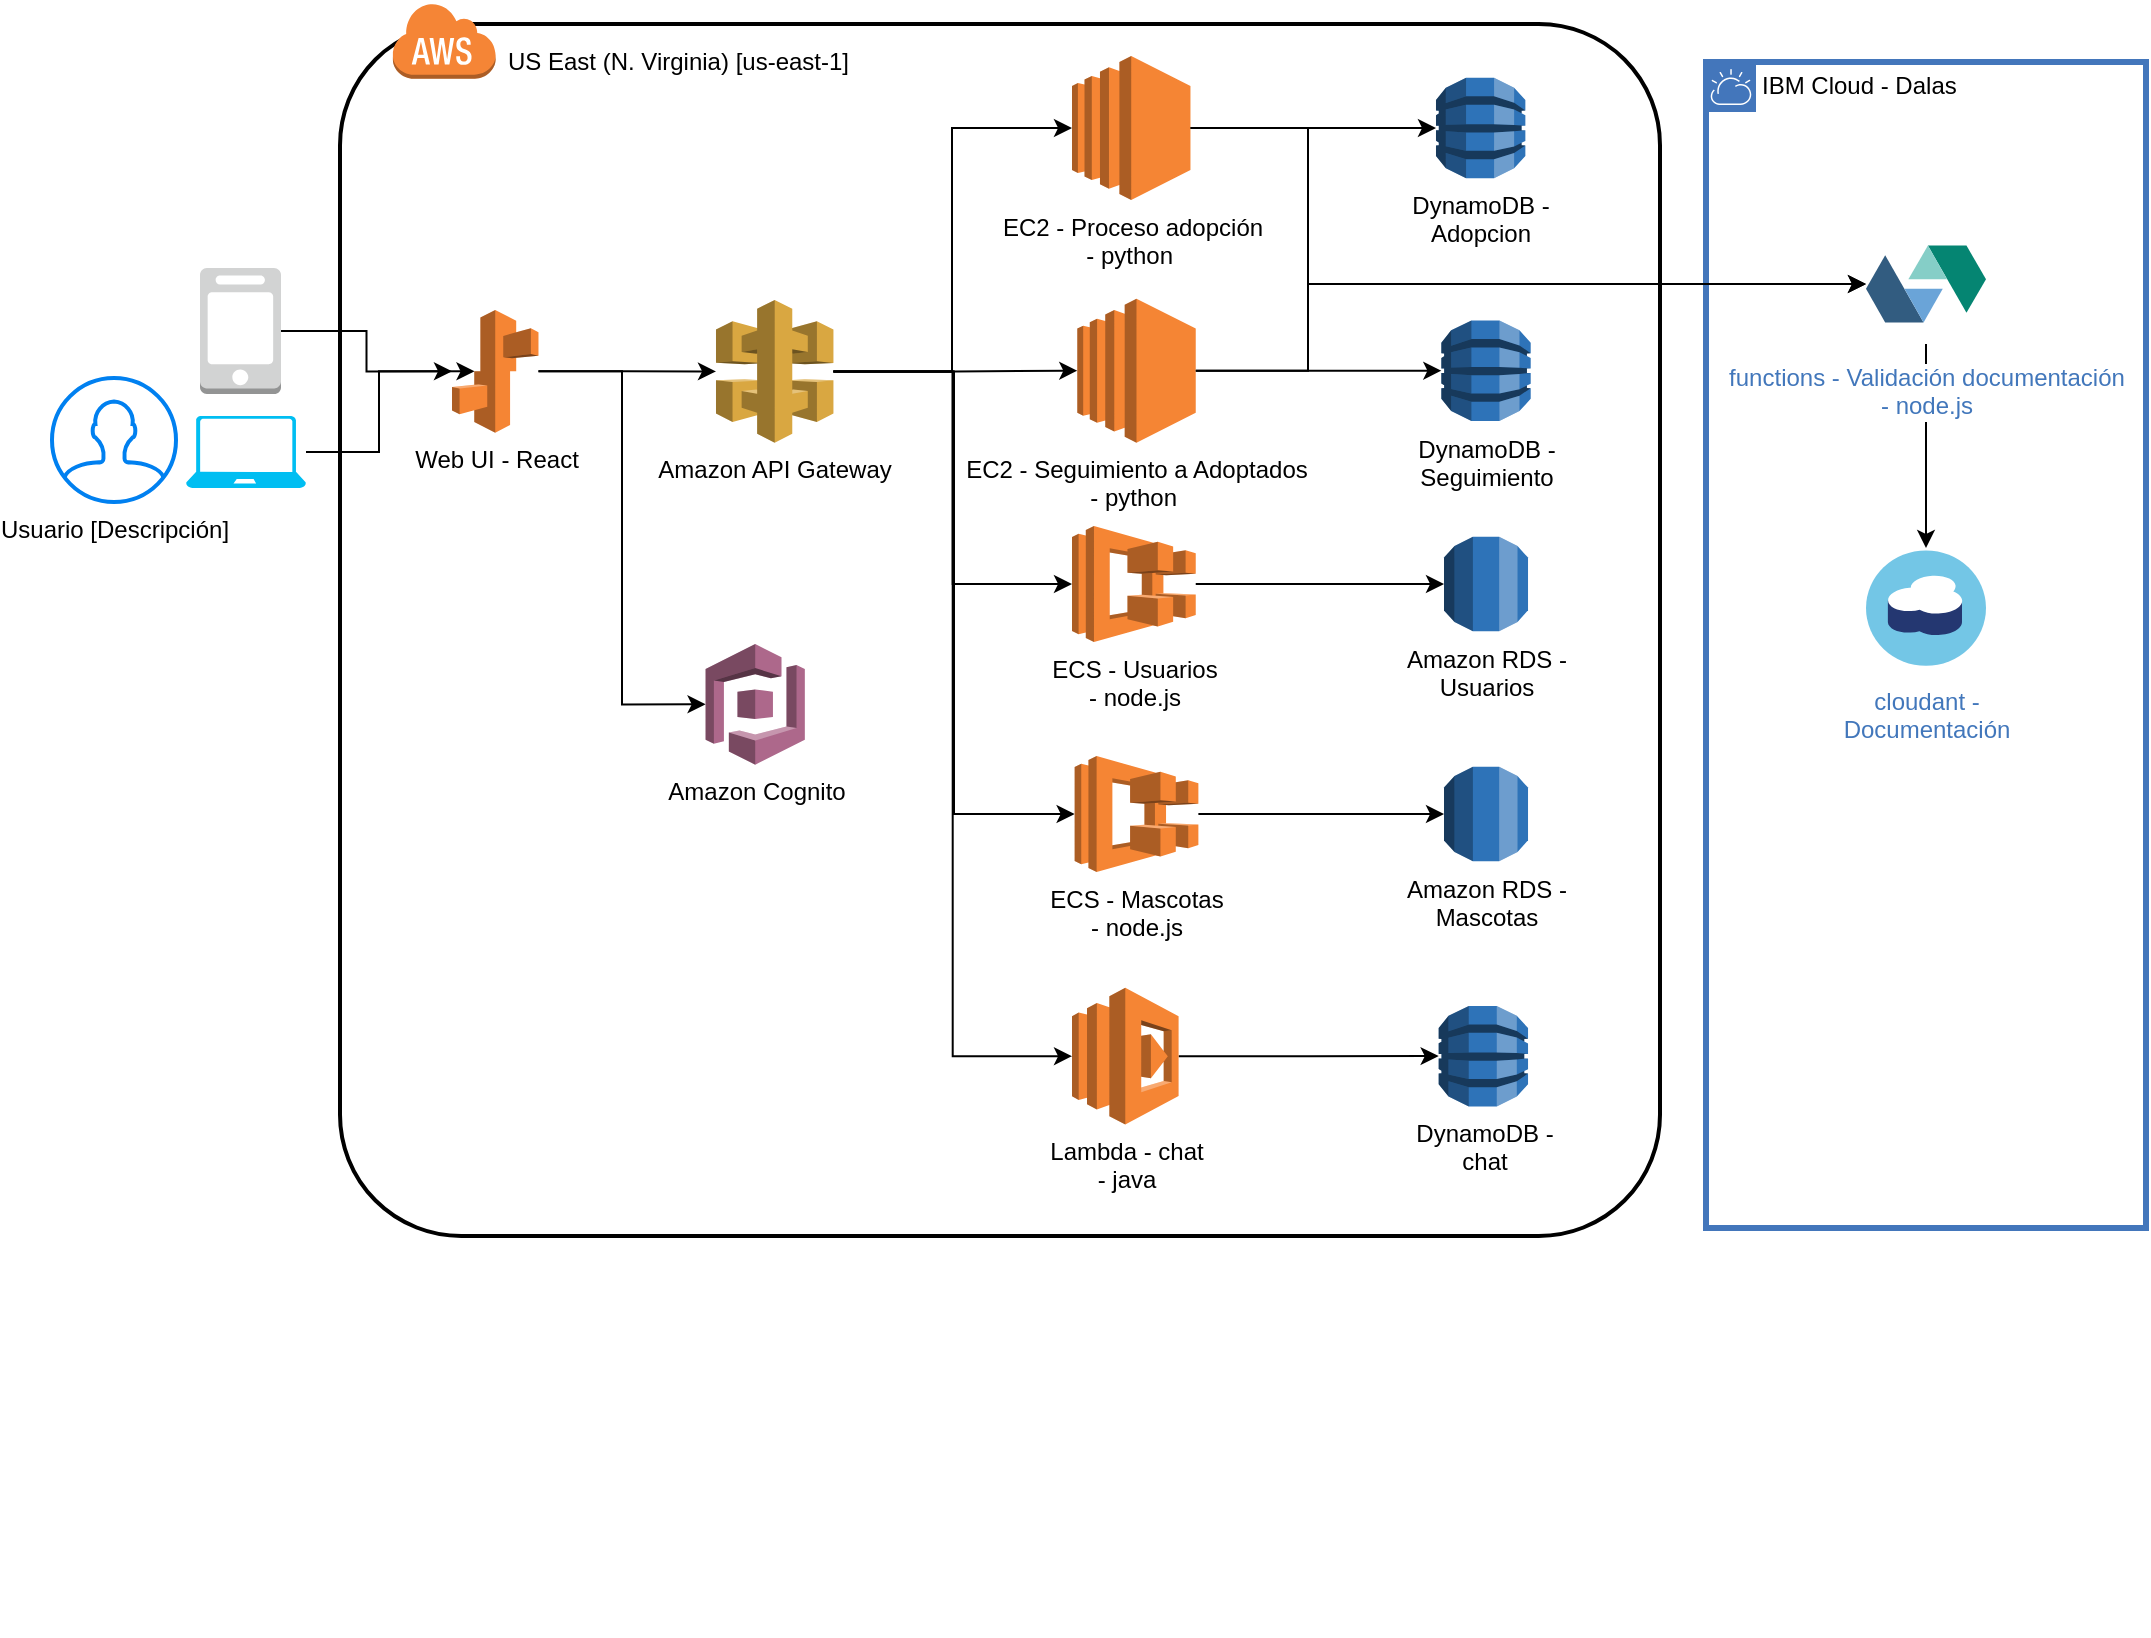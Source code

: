 <mxfile version="14.0.1" type="device"><diagram id="TSc8M2aQanpHi99RWJcm" name="Page-1"><mxGraphModel dx="1038" dy="580" grid="0" gridSize="10" guides="1" tooltips="1" connect="1" arrows="1" fold="1" page="1" pageScale="1" pageWidth="850" pageHeight="1100" math="0" shadow="0"><root><mxCell id="0"/><mxCell id="1" parent="0"/><mxCell id="v8qC128liEodUwgJ5zLA-15" value="" style="group" parent="1" vertex="1" connectable="0"><mxGeometry x="185" y="39" width="660" height="817" as="geometry"/></mxCell><mxCell id="v8qC128liEodUwgJ5zLA-13" value="" style="rounded=1;arcSize=10;dashed=0;fillColor=none;gradientColor=none;strokeWidth=2;" parent="v8qC128liEodUwgJ5zLA-15" vertex="1"><mxGeometry y="11" width="660" height="606" as="geometry"/></mxCell><mxCell id="v8qC128liEodUwgJ5zLA-14" value="" style="dashed=0;html=1;shape=mxgraph.aws3.cloud;fillColor=#F58536;gradientColor=none;dashed=0;" parent="v8qC128liEodUwgJ5zLA-15" vertex="1"><mxGeometry x="26" width="51.82" height="38.35" as="geometry"/></mxCell><mxCell id="v8qC128liEodUwgJ5zLA-16" value="US East (N. Virginia) [us-east-1]" style="text;whiteSpace=wrap;html=1;" parent="v8qC128liEodUwgJ5zLA-15" vertex="1"><mxGeometry x="81.822" y="15.765" width="219.197" height="28.153" as="geometry"/></mxCell><mxCell id="v8qC128liEodUwgJ5zLA-21" value="DynamoDB - &lt;br&gt;chat" style="outlineConnect=0;dashed=0;verticalLabelPosition=bottom;verticalAlign=top;align=center;html=1;shape=mxgraph.aws3.dynamo_db;fillColor=#2E73B8;gradientColor=none;" parent="v8qC128liEodUwgJ5zLA-15" vertex="1"><mxGeometry x="549.337" y="501.948" width="44.684" height="50.274" as="geometry"/></mxCell><mxCell id="v8qC128liEodUwgJ5zLA-22" value="Amazon RDS - &lt;br&gt;Usuarios" style="outlineConnect=0;dashed=0;verticalLabelPosition=bottom;verticalAlign=top;align=center;html=1;shape=mxgraph.aws3.rds;fillColor=#2E73B8;gradientColor=none;" parent="v8qC128liEodUwgJ5zLA-15" vertex="1"><mxGeometry x="552.007" y="267.373" width="42.009" height="47.258" as="geometry"/></mxCell><mxCell id="v8qC128liEodUwgJ5zLA-44" style="edgeStyle=orthogonalEdgeStyle;rounded=0;orthogonalLoop=1;jettySize=auto;html=1;" parent="v8qC128liEodUwgJ5zLA-15" source="v8qC128liEodUwgJ5zLA-18" target="v8qC128liEodUwgJ5zLA-21" edge="1"><mxGeometry relative="1" as="geometry"/></mxCell><mxCell id="v8qC128liEodUwgJ5zLA-18" value="Lambda - chat&lt;br&gt;- java" style="outlineConnect=0;dashed=0;verticalLabelPosition=bottom;verticalAlign=top;align=center;html=1;shape=mxgraph.aws3.lambda;fillColor=#F58534;gradientColor=none;" parent="v8qC128liEodUwgJ5zLA-15" vertex="1"><mxGeometry x="366.002" y="492.9" width="53.291" height="68.373" as="geometry"/></mxCell><mxCell id="v8qC128liEodUwgJ5zLA-45" style="edgeStyle=orthogonalEdgeStyle;rounded=0;orthogonalLoop=1;jettySize=auto;html=1;entryX=0;entryY=0.5;entryDx=0;entryDy=0;entryPerimeter=0;" parent="v8qC128liEodUwgJ5zLA-15" source="v8qC128liEodUwgJ5zLA-20" target="v8qC128liEodUwgJ5zLA-18" edge="1"><mxGeometry relative="1" as="geometry"/></mxCell><mxCell id="v8qC128liEodUwgJ5zLA-46" style="edgeStyle=orthogonalEdgeStyle;rounded=0;orthogonalLoop=1;jettySize=auto;html=1;entryX=0;entryY=0.5;entryDx=0;entryDy=0;entryPerimeter=0;" parent="v8qC128liEodUwgJ5zLA-15" source="v8qC128liEodUwgJ5zLA-20" target="v8qC128liEodUwgJ5zLA-34" edge="1"><mxGeometry relative="1" as="geometry"/></mxCell><mxCell id="v8qC128liEodUwgJ5zLA-47" style="edgeStyle=orthogonalEdgeStyle;rounded=0;orthogonalLoop=1;jettySize=auto;html=1;entryX=0;entryY=0.5;entryDx=0;entryDy=0;entryPerimeter=0;" parent="v8qC128liEodUwgJ5zLA-15" source="v8qC128liEodUwgJ5zLA-20" target="v8qC128liEodUwgJ5zLA-43" edge="1"><mxGeometry relative="1" as="geometry"><Array as="points"><mxPoint x="306" y="185"/><mxPoint x="306" y="63"/></Array></mxGeometry></mxCell><mxCell id="-8XbL1ZFzGYLxcRlFS9n-6" style="edgeStyle=orthogonalEdgeStyle;rounded=0;orthogonalLoop=1;jettySize=auto;html=1;entryX=0;entryY=0.5;entryDx=0;entryDy=0;entryPerimeter=0;" edge="1" parent="v8qC128liEodUwgJ5zLA-15" source="v8qC128liEodUwgJ5zLA-20" target="-8XbL1ZFzGYLxcRlFS9n-1"><mxGeometry relative="1" as="geometry"/></mxCell><mxCell id="-8XbL1ZFzGYLxcRlFS9n-12" style="edgeStyle=orthogonalEdgeStyle;rounded=0;orthogonalLoop=1;jettySize=auto;html=1;entryX=0;entryY=0.5;entryDx=0;entryDy=0;entryPerimeter=0;" edge="1" parent="v8qC128liEodUwgJ5zLA-15" source="v8qC128liEodUwgJ5zLA-20" target="-8XbL1ZFzGYLxcRlFS9n-8"><mxGeometry relative="1" as="geometry"><Array as="points"><mxPoint x="307" y="185"/><mxPoint x="307" y="406"/></Array></mxGeometry></mxCell><mxCell id="v8qC128liEodUwgJ5zLA-20" value="Amazon API Gateway" style="outlineConnect=0;dashed=0;verticalLabelPosition=bottom;verticalAlign=top;align=center;html=1;shape=mxgraph.aws3.api_gateway;fillColor=#D9A741;gradientColor=none;" parent="v8qC128liEodUwgJ5zLA-15" vertex="1"><mxGeometry x="187.997" y="148.971" width="58.721" height="71.389" as="geometry"/></mxCell><mxCell id="v8qC128liEodUwgJ5zLA-19" value="Amazon Cognito" style="outlineConnect=0;dashed=0;verticalLabelPosition=bottom;verticalAlign=top;align=center;html=1;shape=mxgraph.aws3.cognito;fillColor=#AD688B;gradientColor=none;" parent="v8qC128liEodUwgJ5zLA-15" vertex="1"><mxGeometry x="182.786" y="320.997" width="49.631" height="60.329" as="geometry"/></mxCell><mxCell id="v8qC128liEodUwgJ5zLA-48" style="edgeStyle=orthogonalEdgeStyle;rounded=0;orthogonalLoop=1;jettySize=auto;html=1;" parent="v8qC128liEodUwgJ5zLA-15" source="v8qC128liEodUwgJ5zLA-17" target="v8qC128liEodUwgJ5zLA-20" edge="1"><mxGeometry relative="1" as="geometry"/></mxCell><mxCell id="v8qC128liEodUwgJ5zLA-54" style="edgeStyle=orthogonalEdgeStyle;rounded=0;orthogonalLoop=1;jettySize=auto;html=1;entryX=0;entryY=0.5;entryDx=0;entryDy=0;entryPerimeter=0;" parent="v8qC128liEodUwgJ5zLA-15" source="v8qC128liEodUwgJ5zLA-17" target="v8qC128liEodUwgJ5zLA-19" edge="1"><mxGeometry relative="1" as="geometry"/></mxCell><mxCell id="v8qC128liEodUwgJ5zLA-17" value="Web UI - React" style="outlineConnect=0;dashed=0;verticalLabelPosition=bottom;verticalAlign=top;align=center;html=1;shape=mxgraph.aws3.elastic_beanstalk;fillColor=#F58534;gradientColor=none;" parent="v8qC128liEodUwgJ5zLA-15" vertex="1"><mxGeometry x="56.003" y="153.995" width="43.236" height="61.334" as="geometry"/></mxCell><mxCell id="v8qC128liEodUwgJ5zLA-62" style="edgeStyle=orthogonalEdgeStyle;rounded=0;orthogonalLoop=1;jettySize=auto;html=1;entryX=0;entryY=0.5;entryDx=0;entryDy=0;entryPerimeter=0;" parent="v8qC128liEodUwgJ5zLA-15" source="v8qC128liEodUwgJ5zLA-34" target="v8qC128liEodUwgJ5zLA-22" edge="1"><mxGeometry relative="1" as="geometry"/></mxCell><mxCell id="v8qC128liEodUwgJ5zLA-34" value="ECS - Usuarios&lt;br&gt;- node.js" style="outlineConnect=0;dashed=0;verticalLabelPosition=bottom;verticalAlign=top;align=center;html=1;shape=mxgraph.aws3.ecs;fillColor=#F58534;gradientColor=none;" parent="v8qC128liEodUwgJ5zLA-15" vertex="1"><mxGeometry x="366.0" y="262.0" width="61.87" height="58" as="geometry"/></mxCell><mxCell id="v8qC128liEodUwgJ5zLA-64" style="edgeStyle=orthogonalEdgeStyle;rounded=0;orthogonalLoop=1;jettySize=auto;html=1;entryX=0;entryY=0.5;entryDx=0;entryDy=0;entryPerimeter=0;" parent="v8qC128liEodUwgJ5zLA-15" source="v8qC128liEodUwgJ5zLA-43" target="v8qC128liEodUwgJ5zLA-63" edge="1"><mxGeometry relative="1" as="geometry"/></mxCell><mxCell id="v8qC128liEodUwgJ5zLA-43" value="EC2 - Proceso adopción&lt;br&gt;- python&amp;nbsp;" style="outlineConnect=0;dashed=0;verticalLabelPosition=bottom;verticalAlign=top;align=center;html=1;shape=mxgraph.aws3.ec2;fillColor=#F58534;gradientColor=none;dashPattern=1 1;" parent="v8qC128liEodUwgJ5zLA-15" vertex="1"><mxGeometry x="366" y="27" width="59.23" height="72" as="geometry"/></mxCell><mxCell id="v8qC128liEodUwgJ5zLA-63" value="DynamoDB - &lt;br&gt;Adopcion" style="outlineConnect=0;dashed=0;verticalLabelPosition=bottom;verticalAlign=top;align=center;html=1;shape=mxgraph.aws3.dynamo_db;fillColor=#2E73B8;gradientColor=none;" parent="v8qC128liEodUwgJ5zLA-15" vertex="1"><mxGeometry x="547.997" y="37.868" width="44.684" height="50.274" as="geometry"/></mxCell><mxCell id="-8XbL1ZFzGYLxcRlFS9n-5" style="edgeStyle=orthogonalEdgeStyle;rounded=0;orthogonalLoop=1;jettySize=auto;html=1;entryX=0;entryY=0.5;entryDx=0;entryDy=0;entryPerimeter=0;" edge="1" parent="v8qC128liEodUwgJ5zLA-15" source="-8XbL1ZFzGYLxcRlFS9n-1" target="-8XbL1ZFzGYLxcRlFS9n-2"><mxGeometry relative="1" as="geometry"/></mxCell><mxCell id="-8XbL1ZFzGYLxcRlFS9n-1" value="EC2 - Seguimiento a Adoptados&lt;br&gt;- python&amp;nbsp;" style="outlineConnect=0;dashed=0;verticalLabelPosition=bottom;verticalAlign=top;align=center;html=1;shape=mxgraph.aws3.ec2;fillColor=#F58534;gradientColor=none;dashPattern=1 1;" vertex="1" parent="v8qC128liEodUwgJ5zLA-15"><mxGeometry x="368.64" y="148.36" width="59.23" height="72" as="geometry"/></mxCell><mxCell id="-8XbL1ZFzGYLxcRlFS9n-2" value="DynamoDB - &lt;br&gt;Seguimiento" style="outlineConnect=0;dashed=0;verticalLabelPosition=bottom;verticalAlign=top;align=center;html=1;shape=mxgraph.aws3.dynamo_db;fillColor=#2E73B8;gradientColor=none;" vertex="1" parent="v8qC128liEodUwgJ5zLA-15"><mxGeometry x="550.667" y="159.228" width="44.684" height="50.274" as="geometry"/></mxCell><mxCell id="-8XbL1ZFzGYLxcRlFS9n-11" style="edgeStyle=orthogonalEdgeStyle;rounded=0;orthogonalLoop=1;jettySize=auto;html=1;entryX=0;entryY=0.5;entryDx=0;entryDy=0;entryPerimeter=0;" edge="1" parent="v8qC128liEodUwgJ5zLA-15" source="-8XbL1ZFzGYLxcRlFS9n-8" target="-8XbL1ZFzGYLxcRlFS9n-10"><mxGeometry relative="1" as="geometry"/></mxCell><mxCell id="-8XbL1ZFzGYLxcRlFS9n-8" value="ECS - Mascotas&lt;br&gt;- node.js" style="outlineConnect=0;dashed=0;verticalLabelPosition=bottom;verticalAlign=top;align=center;html=1;shape=mxgraph.aws3.ecs;fillColor=#F58534;gradientColor=none;" vertex="1" parent="v8qC128liEodUwgJ5zLA-15"><mxGeometry x="367.32" y="377.0" width="61.87" height="58" as="geometry"/></mxCell><mxCell id="-8XbL1ZFzGYLxcRlFS9n-10" value="Amazon RDS - &lt;br&gt;Mascotas" style="outlineConnect=0;dashed=0;verticalLabelPosition=bottom;verticalAlign=top;align=center;html=1;shape=mxgraph.aws3.rds;fillColor=#2E73B8;gradientColor=none;" vertex="1" parent="v8qC128liEodUwgJ5zLA-15"><mxGeometry x="552.007" y="382.373" width="42.009" height="47.258" as="geometry"/></mxCell><mxCell id="v8qC128liEodUwgJ5zLA-23" value="Usuario [Descripción]" style="html=1;verticalLabelPosition=bottom;align=center;labelBackgroundColor=#ffffff;verticalAlign=top;strokeWidth=2;strokeColor=#0080F0;shadow=0;dashed=0;shape=mxgraph.ios7.icons.user;" parent="1" vertex="1"><mxGeometry x="41" y="227" width="62" height="62" as="geometry"/></mxCell><mxCell id="v8qC128liEodUwgJ5zLA-52" style="edgeStyle=orthogonalEdgeStyle;rounded=0;orthogonalLoop=1;jettySize=auto;html=1;entryX=0.26;entryY=0.5;entryDx=0;entryDy=0;entryPerimeter=0;" parent="1" source="v8qC128liEodUwgJ5zLA-49" target="v8qC128liEodUwgJ5zLA-17" edge="1"><mxGeometry relative="1" as="geometry"/></mxCell><mxCell id="v8qC128liEodUwgJ5zLA-49" value="" style="outlineConnect=0;dashed=0;verticalLabelPosition=bottom;verticalAlign=top;align=center;html=1;shape=mxgraph.aws3.mobile_client;fillColor=#D2D3D3;gradientColor=none;dashPattern=1 1;" parent="1" vertex="1"><mxGeometry x="115" y="172" width="40.5" height="63" as="geometry"/></mxCell><mxCell id="v8qC128liEodUwgJ5zLA-53" style="edgeStyle=orthogonalEdgeStyle;rounded=0;orthogonalLoop=1;jettySize=auto;html=1;" parent="1" source="v8qC128liEodUwgJ5zLA-50" target="v8qC128liEodUwgJ5zLA-17" edge="1"><mxGeometry relative="1" as="geometry"/></mxCell><mxCell id="v8qC128liEodUwgJ5zLA-50" value="" style="verticalLabelPosition=bottom;html=1;verticalAlign=top;align=center;strokeColor=none;fillColor=#00BEF2;shape=mxgraph.azure.laptop;pointerEvents=1;dashed=1;dashPattern=1 1;" parent="1" vertex="1"><mxGeometry x="108" y="246" width="60" height="36" as="geometry"/></mxCell><mxCell id="v8qC128liEodUwgJ5zLA-8" value="IBM Cloud - Dalas" style="shape=mxgraph.ibm.box;prType=cloud;fontStyle=0;verticalAlign=top;align=left;spacingLeft=32;spacingTop=4;fillColor=none;rounded=0;whiteSpace=wrap;html=1;strokeColor=#4376BB;strokeWidth=3;dashed=0;container=1;spacing=-4;collapsible=0;expand=0;recursiveResize=0;" parent="1" vertex="1"><mxGeometry x="868" y="69" width="220" height="583" as="geometry"/></mxCell><mxCell id="v8qC128liEodUwgJ5zLA-66" style="edgeStyle=orthogonalEdgeStyle;rounded=0;orthogonalLoop=1;jettySize=auto;html=1;" parent="v8qC128liEodUwgJ5zLA-8" source="v8qC128liEodUwgJ5zLA-55" target="v8qC128liEodUwgJ5zLA-58" edge="1"><mxGeometry relative="1" as="geometry"/></mxCell><mxCell id="v8qC128liEodUwgJ5zLA-55" value="functions - Validación documentación&lt;br&gt;- node.js" style="aspect=fixed;perimeter=ellipsePerimeter;html=1;align=center;shadow=0;dashed=0;fontColor=#4277BB;labelBackgroundColor=#ffffff;fontSize=12;spacingTop=3;image;image=img/lib/ibm/miscellaneous/openwhisk.svg;dashPattern=1 1;" parent="v8qC128liEodUwgJ5zLA-8" vertex="1"><mxGeometry x="80" y="81" width="60" height="60" as="geometry"/></mxCell><mxCell id="v8qC128liEodUwgJ5zLA-58" value="cloudant - &lt;br&gt;Documentación" style="aspect=fixed;perimeter=ellipsePerimeter;html=1;align=center;shadow=0;dashed=0;fontColor=#4277BB;labelBackgroundColor=#ffffff;fontSize=12;spacingTop=3;image;image=img/lib/ibm/miscellaneous/cloudant.svg;dashPattern=1 1;" parent="v8qC128liEodUwgJ5zLA-8" vertex="1"><mxGeometry x="80" y="243" width="60" height="60" as="geometry"/></mxCell><mxCell id="v8qC128liEodUwgJ5zLA-65" style="edgeStyle=orthogonalEdgeStyle;rounded=0;orthogonalLoop=1;jettySize=auto;html=1;entryX=0;entryY=0.5;entryDx=0;entryDy=0;" parent="1" source="v8qC128liEodUwgJ5zLA-43" target="v8qC128liEodUwgJ5zLA-55" edge="1"><mxGeometry relative="1" as="geometry"><Array as="points"><mxPoint x="669" y="102"/><mxPoint x="669" y="180"/></Array></mxGeometry></mxCell><mxCell id="-8XbL1ZFzGYLxcRlFS9n-7" style="edgeStyle=orthogonalEdgeStyle;rounded=0;orthogonalLoop=1;jettySize=auto;html=1;" edge="1" parent="1" source="-8XbL1ZFzGYLxcRlFS9n-1" target="v8qC128liEodUwgJ5zLA-55"><mxGeometry relative="1" as="geometry"><Array as="points"><mxPoint x="669" y="223"/><mxPoint x="669" y="180"/></Array></mxGeometry></mxCell></root></mxGraphModel></diagram></mxfile>